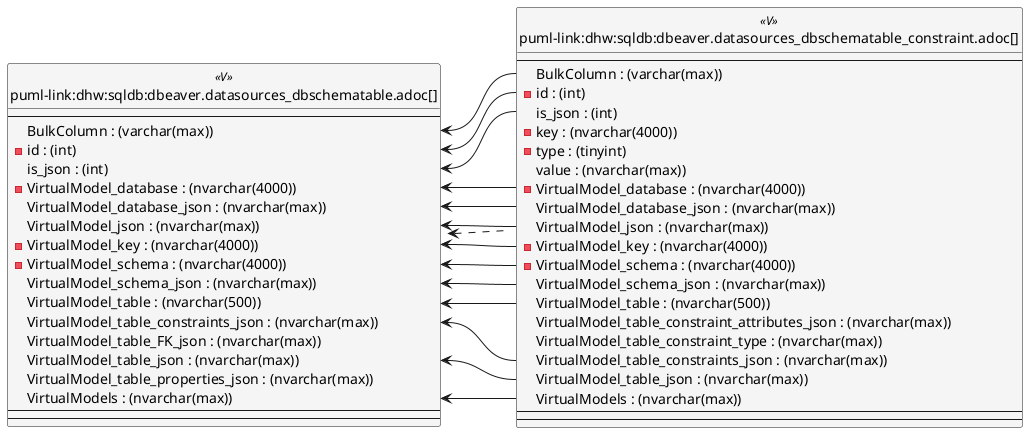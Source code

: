 @startuml
left to right direction
'top to bottom direction
hide circle
'avoide "." issues:
set namespaceSeparator none


skinparam class {
  BackgroundColor White
  BackgroundColor<<FN>> Yellow
  BackgroundColor<<FS>> Yellow
  BackgroundColor<<FT>> LightGray
  BackgroundColor<<IF>> Yellow
  BackgroundColor<<IS>> Yellow
  BackgroundColor<<P>> Aqua
  BackgroundColor<<PC>> Aqua
  BackgroundColor<<SN>> Yellow
  BackgroundColor<<SO>> SlateBlue
  BackgroundColor<<TF>> LightGray
  BackgroundColor<<TR>> Tomato
  BackgroundColor<<U>> White
  BackgroundColor<<V>> WhiteSmoke
  BackgroundColor<<X>> Aqua
  BackgroundColor<<external>> AliceBlue
}


entity "puml-link:dhw:sqldb:dbeaver.datasources_dbschematable.adoc[]" as dbeaver.DataSources_DbSchemaTable << V >> {
  --
  BulkColumn : (varchar(max))
  - id : (int)
  is_json : (int)
  - VirtualModel_database : (nvarchar(4000))
  VirtualModel_database_json : (nvarchar(max))
  VirtualModel_json : (nvarchar(max))
  - VirtualModel_key : (nvarchar(4000))
  - VirtualModel_schema : (nvarchar(4000))
  VirtualModel_schema_json : (nvarchar(max))
  VirtualModel_table : (nvarchar(500))
  VirtualModel_table_constraints_json : (nvarchar(max))
  VirtualModel_table_FK_json : (nvarchar(max))
  VirtualModel_table_json : (nvarchar(max))
  VirtualModel_table_properties_json : (nvarchar(max))
  VirtualModels : (nvarchar(max))
  --
  --
}

entity "puml-link:dhw:sqldb:dbeaver.datasources_dbschematable_constraint.adoc[]" as dbeaver.DataSources_DbSchemaTable_constraint << V >> {
  --
  BulkColumn : (varchar(max))
  - id : (int)
  is_json : (int)
  - key : (nvarchar(4000))
  - type : (tinyint)
  value : (nvarchar(max))
  - VirtualModel_database : (nvarchar(4000))
  VirtualModel_database_json : (nvarchar(max))
  VirtualModel_json : (nvarchar(max))
  - VirtualModel_key : (nvarchar(4000))
  - VirtualModel_schema : (nvarchar(4000))
  VirtualModel_schema_json : (nvarchar(max))
  VirtualModel_table : (nvarchar(500))
  VirtualModel_table_constraint_attributes_json : (nvarchar(max))
  VirtualModel_table_constraint_type : (nvarchar(max))
  VirtualModel_table_constraints_json : (nvarchar(max))
  VirtualModel_table_json : (nvarchar(max))
  VirtualModels : (nvarchar(max))
  --
  --
}

dbeaver.DataSources_DbSchemaTable <.. dbeaver.DataSources_DbSchemaTable_constraint
"dbeaver.DataSources_DbSchemaTable::BulkColumn" <-- "dbeaver.DataSources_DbSchemaTable_constraint::BulkColumn"
"dbeaver.DataSources_DbSchemaTable::id" <-- "dbeaver.DataSources_DbSchemaTable_constraint::id"
"dbeaver.DataSources_DbSchemaTable::is_json" <-- "dbeaver.DataSources_DbSchemaTable_constraint::is_json"
"dbeaver.DataSources_DbSchemaTable::VirtualModel_database" <-- "dbeaver.DataSources_DbSchemaTable_constraint::VirtualModel_database"
"dbeaver.DataSources_DbSchemaTable::VirtualModel_database_json" <-- "dbeaver.DataSources_DbSchemaTable_constraint::VirtualModel_database_json"
"dbeaver.DataSources_DbSchemaTable::VirtualModel_json" <-- "dbeaver.DataSources_DbSchemaTable_constraint::VirtualModel_json"
"dbeaver.DataSources_DbSchemaTable::VirtualModel_key" <-- "dbeaver.DataSources_DbSchemaTable_constraint::VirtualModel_key"
"dbeaver.DataSources_DbSchemaTable::VirtualModel_schema" <-- "dbeaver.DataSources_DbSchemaTable_constraint::VirtualModel_schema"
"dbeaver.DataSources_DbSchemaTable::VirtualModel_schema_json" <-- "dbeaver.DataSources_DbSchemaTable_constraint::VirtualModel_schema_json"
"dbeaver.DataSources_DbSchemaTable::VirtualModel_table" <-- "dbeaver.DataSources_DbSchemaTable_constraint::VirtualModel_table"
"dbeaver.DataSources_DbSchemaTable::VirtualModel_table_constraints_json" <-- "dbeaver.DataSources_DbSchemaTable_constraint::VirtualModel_table_constraints_json"
"dbeaver.DataSources_DbSchemaTable::VirtualModel_table_json" <-- "dbeaver.DataSources_DbSchemaTable_constraint::VirtualModel_table_json"
"dbeaver.DataSources_DbSchemaTable::VirtualModels" <-- "dbeaver.DataSources_DbSchemaTable_constraint::VirtualModels"
@enduml

